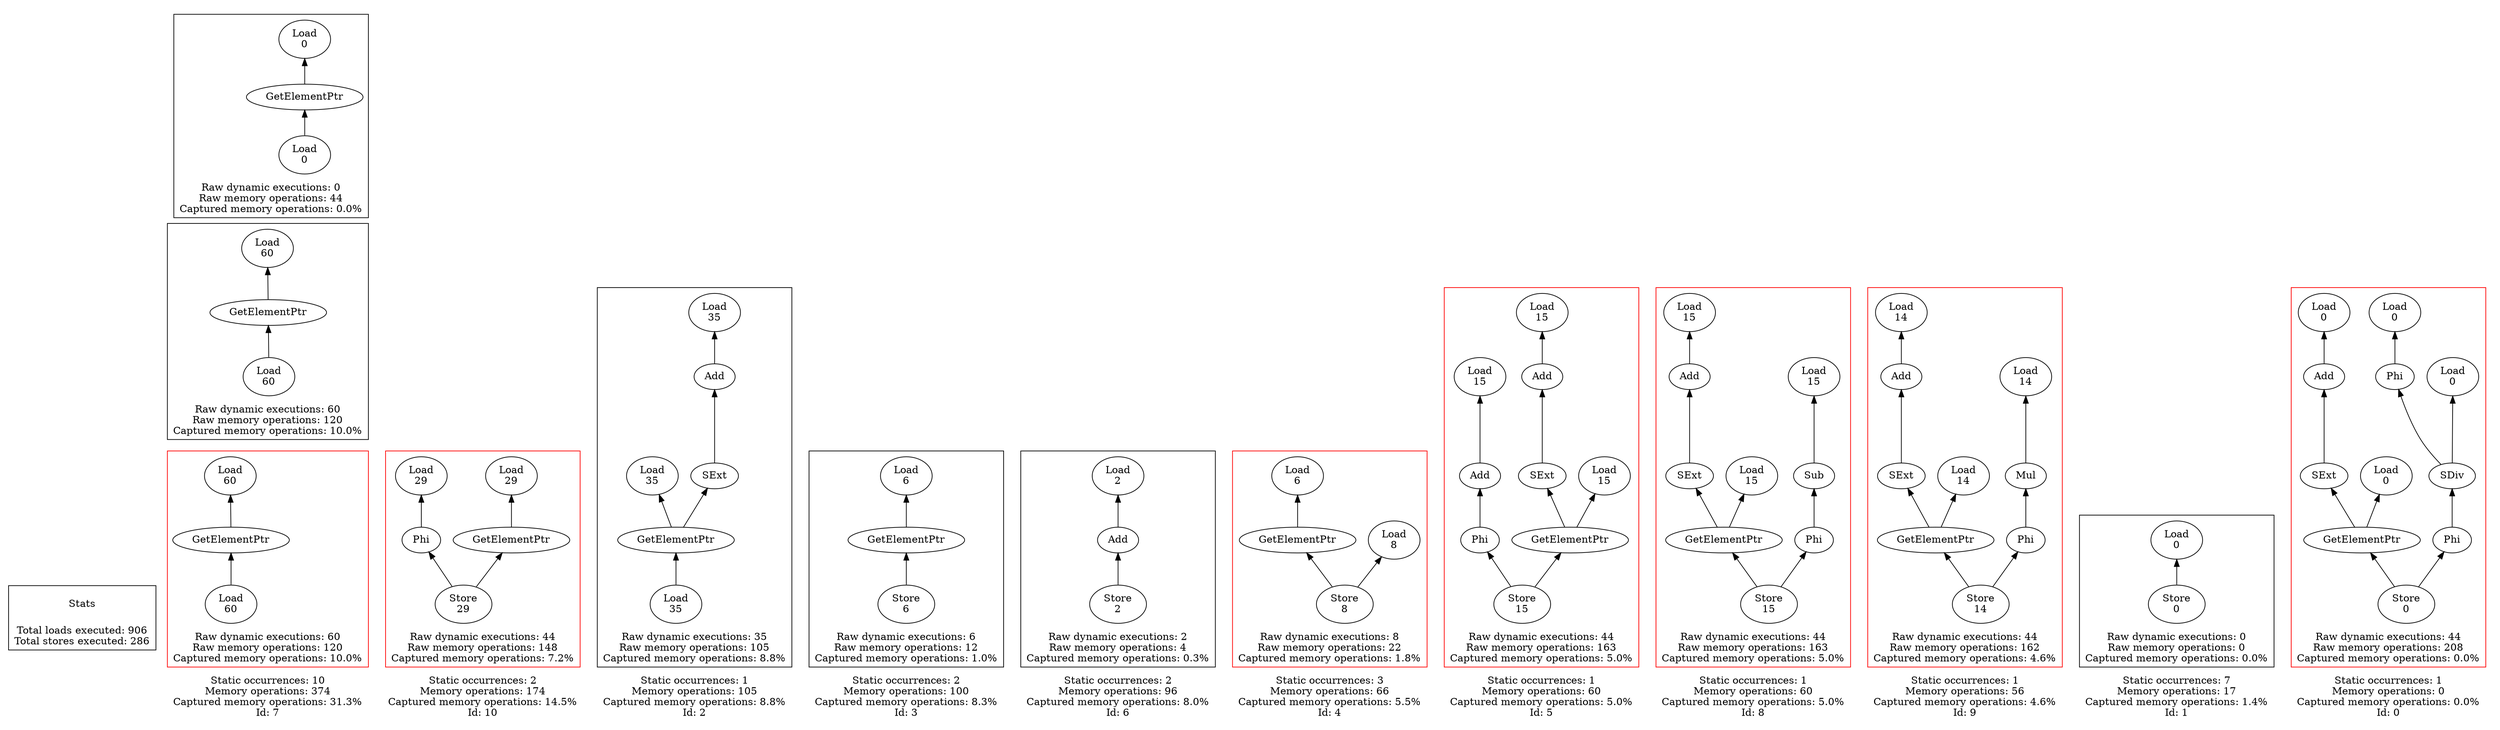 strict digraph {
rankdir=BT
subgraph {
Stats [shape=plaintext]
cluster=true
label="Total loads executed: 906\nTotal stores executed: 286"
}
subgraph {
subgraph {
{
rank=min
"7_8_301" [label="Load\n0"]
}
"7_8_300" [label="GetElementPtr"]
"7_8_301" -> "7_8_300"
"7_8_280" [label="Load\n0"]
"7_8_300" -> "7_8_280"
cluster=true
label="Raw dynamic executions: 0\nRaw memory operations: 44\nCaptured memory operations: 0.0%"
}
subgraph {
{
rank=max
"7_3" [shape=point style=invis]
"7_3" -> "7_8_301" [style=invis]
}
"7_3_256" [label="GetElementPtr"]
"7_3_255" [label="Load\n60"]
"7_3_256" -> "7_3_255"
{
rank=min
"7_3_257" [label="Load\n60"]
}
"7_3_257" -> "7_3_256"
cluster=true
label="Raw dynamic executions: 60\nRaw memory operations: 120\nCaptured memory operations: 10.0%"
}
subgraph {
{
rank=max
"7_4" [shape=point style=invis]
"7_4" -> "7_3_257" [style=invis]
}
"7_4_258" [label="GetElementPtr"]
"7_4_255" [label="Load\n60"]
"7_4_258" -> "7_4_255"
{
rank=min
"7_4_259" [label="Load\n60"]
}
"7_4_259" -> "7_4_258"
cluster=true
label="Raw dynamic executions: 60\nRaw memory operations: 120\nCaptured memory operations: 10.0%"
color=red
}
cluster=true
penwidth=0
label="Static occurrences: 10\nMemory operations: 374\nCaptured memory operations: 31.3%\nId: 7"
}
subgraph {
subgraph {
{
rank=min
"10_0_282" [label="Store\n29"]
}
"10_0_277" [label="Phi"]
"10_0_282" -> "10_0_277"
"10_0_257" [label="Load\n29"]
"10_0_277" -> "10_0_257"
"10_0_281" [label="GetElementPtr"]
"10_0_282" -> "10_0_281"
"10_0_280" [label="Load\n29"]
"10_0_281" -> "10_0_280"
cluster=true
label="Raw dynamic executions: 44\nRaw memory operations: 148\nCaptured memory operations: 7.2%"
color=red
}
cluster=true
penwidth=0
label="Static occurrences: 2\nMemory operations: 174\nCaptured memory operations: 14.5%\nId: 10"
}
subgraph {
subgraph {
"2_0_189" [label="GetElementPtr"]
"2_0_184" [label="Load\n35"]
"2_0_189" -> "2_0_184"
{
rank=min
"2_0_190" [label="Load\n35"]
}
"2_0_190" -> "2_0_189"
"2_0_187" [label="Add"]
"2_0_185" [label="Load\n35"]
"2_0_187" -> "2_0_185"
"2_0_188" [label="SExt"]
"2_0_188" -> "2_0_187"
"2_0_189" -> "2_0_188"
cluster=true
label="Raw dynamic executions: 35\nRaw memory operations: 105\nCaptured memory operations: 8.8%"
}
cluster=true
penwidth=0
label="Static occurrences: 1\nMemory operations: 105\nCaptured memory operations: 8.8%\nId: 2"
}
subgraph {
subgraph {
"3_0_224" [label="GetElementPtr"]
"3_0_201" [label="Load\n6"]
"3_0_224" -> "3_0_201"
{
rank=min
"3_0_225" [label="Store\n6"]
}
"3_0_225" -> "3_0_224"
cluster=true
label="Raw dynamic executions: 6\nRaw memory operations: 12\nCaptured memory operations: 1.0%"
}
cluster=true
penwidth=0
label="Static occurrences: 2\nMemory operations: 100\nCaptured memory operations: 8.3%\nId: 3"
}
subgraph {
subgraph {
{
rank=min
"6_1_364" [label="Store\n2"]
}
"6_1_363" [label="Add"]
"6_1_364" -> "6_1_363"
"6_1_362" [label="Load\n2"]
"6_1_363" -> "6_1_362"
cluster=true
label="Raw dynamic executions: 2\nRaw memory operations: 4\nCaptured memory operations: 0.3%"
}
cluster=true
penwidth=0
label="Static occurrences: 2\nMemory operations: 96\nCaptured memory operations: 8.0%\nId: 6"
}
subgraph {
subgraph {
"4_0_210" [label="GetElementPtr"]
"4_0_201" [label="Load\n6"]
"4_0_210" -> "4_0_201"
{
rank=min
"4_0_211" [label="Store\n8"]
}
"4_0_211" -> "4_0_210"
"4_0_209" [label="Load\n8"]
"4_0_211" -> "4_0_209"
cluster=true
label="Raw dynamic executions: 8\nRaw memory operations: 22\nCaptured memory operations: 1.8%"
color=red
}
cluster=true
penwidth=0
label="Static occurrences: 3\nMemory operations: 66\nCaptured memory operations: 5.5%\nId: 4"
}
subgraph {
subgraph {
"5_0_306" [label="Add"]
"5_0_305" [label="Load\n15"]
"5_0_306" -> "5_0_305"
"5_0_304" [label="Phi"]
"5_0_290" [label="Add"]
"5_0_304" -> "5_0_290"
"5_0_289" [label="Load\n15"]
"5_0_290" -> "5_0_289"
"5_0_307" [label="SExt"]
"5_0_307" -> "5_0_306"
{
rank=min
"5_0_309" [label="Store\n15"]
}
"5_0_308" [label="GetElementPtr"]
"5_0_309" -> "5_0_308"
"5_0_255" [label="Load\n15"]
"5_0_308" -> "5_0_255"
"5_0_309" -> "5_0_304"
"5_0_308" -> "5_0_307"
cluster=true
label="Raw dynamic executions: 44\nRaw memory operations: 163\nCaptured memory operations: 5.0%"
color=red
}
cluster=true
penwidth=0
label="Static occurrences: 1\nMemory operations: 60\nCaptured memory operations: 5.0%\nId: 5"
}
subgraph {
subgraph {
"8_0_306" [label="Add"]
"8_0_305" [label="Load\n15"]
"8_0_306" -> "8_0_305"
"8_0_294" [label="Sub"]
"8_0_293" [label="Load\n15"]
"8_0_294" -> "8_0_293"
"8_0_307" [label="SExt"]
"8_0_307" -> "8_0_306"
{
rank=min
"8_0_309" [label="Store\n15"]
}
"8_0_308" [label="GetElementPtr"]
"8_0_309" -> "8_0_308"
"8_0_255" [label="Load\n15"]
"8_0_308" -> "8_0_255"
"8_0_304" [label="Phi"]
"8_0_309" -> "8_0_304"
"8_0_304" -> "8_0_294"
"8_0_308" -> "8_0_307"
cluster=true
label="Raw dynamic executions: 44\nRaw memory operations: 163\nCaptured memory operations: 5.0%"
color=red
}
cluster=true
penwidth=0
label="Static occurrences: 1\nMemory operations: 60\nCaptured memory operations: 5.0%\nId: 8"
}
subgraph {
subgraph {
"9_0_306" [label="Add"]
"9_0_305" [label="Load\n14"]
"9_0_306" -> "9_0_305"
"9_0_307" [label="SExt"]
"9_0_307" -> "9_0_306"
{
rank=min
"9_0_309" [label="Store\n14"]
}
"9_0_308" [label="GetElementPtr"]
"9_0_309" -> "9_0_308"
"9_0_255" [label="Load\n14"]
"9_0_308" -> "9_0_255"
"9_0_304" [label="Phi"]
"9_0_309" -> "9_0_304"
"9_0_308" -> "9_0_307"
"9_0_298" [label="Mul"]
"9_0_304" -> "9_0_298"
"9_0_297" [label="Load\n14"]
"9_0_298" -> "9_0_297"
cluster=true
label="Raw dynamic executions: 44\nRaw memory operations: 162\nCaptured memory operations: 4.6%"
color=red
}
cluster=true
penwidth=0
label="Static occurrences: 1\nMemory operations: 56\nCaptured memory operations: 4.6%\nId: 9"
}
subgraph {
subgraph {
{
rank=min
"1_0_26" [label="Store\n0"]
}
"1_0_24" [label="Load\n0"]
"1_0_26" -> "1_0_24"
cluster=true
label="Raw dynamic executions: 0\nRaw memory operations: 0\nCaptured memory operations: 0.0%"
}
cluster=true
penwidth=0
label="Static occurrences: 7\nMemory operations: 17\nCaptured memory operations: 1.4%\nId: 1"
}
subgraph {
subgraph {
"0_0_306" [label="Add"]
"0_0_305" [label="Load\n0"]
"0_0_306" -> "0_0_305"
"0_0_302" [label="SDiv"]
"0_0_277" [label="Phi"]
"0_0_302" -> "0_0_277"
"0_0_307" [label="SExt"]
"0_0_307" -> "0_0_306"
{
rank=min
"0_0_309" [label="Store\n0"]
}
"0_0_308" [label="GetElementPtr"]
"0_0_309" -> "0_0_308"
"0_0_304" [label="Phi"]
"0_0_304" -> "0_0_302"
"0_0_257" [label="Load\n0"]
"0_0_277" -> "0_0_257"
"0_0_255" [label="Load\n0"]
"0_0_308" -> "0_0_255"
"0_0_309" -> "0_0_304"
"0_0_308" -> "0_0_307"
"0_0_301" [label="Load\n0"]
"0_0_302" -> "0_0_301"
cluster=true
label="Raw dynamic executions: 44\nRaw memory operations: 208\nCaptured memory operations: 0.0%"
color=red
}
cluster=true
penwidth=0
label="Static occurrences: 1\nMemory operations: 0\nCaptured memory operations: 0.0%\nId: 0"
}
}
